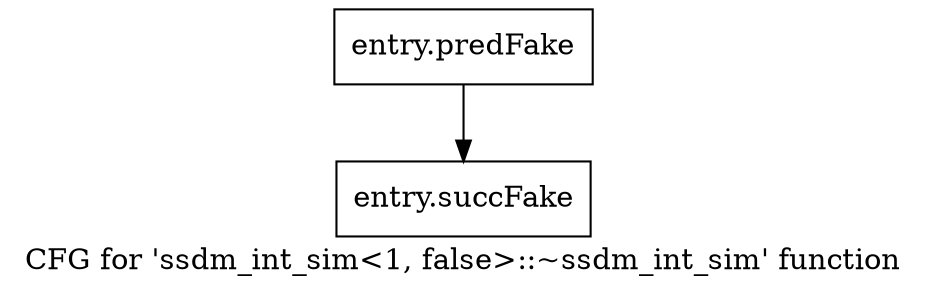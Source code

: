 digraph "CFG for 'ssdm_int_sim\<1, false\>::~ssdm_int_sim' function" {
	label="CFG for 'ssdm_int_sim\<1, false\>::~ssdm_int_sim' function";

	Node0x48bf870 [shape=record,filename="",linenumber="",label="{entry.predFake}"];
	Node0x48bf870 -> Node0x4966a50[ callList="" memoryops="" filename="/proj/xbuilds/2019.2_0801_1/installs/lin64/Scout/HEAD/include/ap_common.h"];
	Node0x4966a50 [shape=record,filename="/proj/xbuilds/2019.2_0801_1/installs/lin64/Scout/HEAD/include/ap_common.h",linenumber="588",label="{entry.succFake}"];
}
